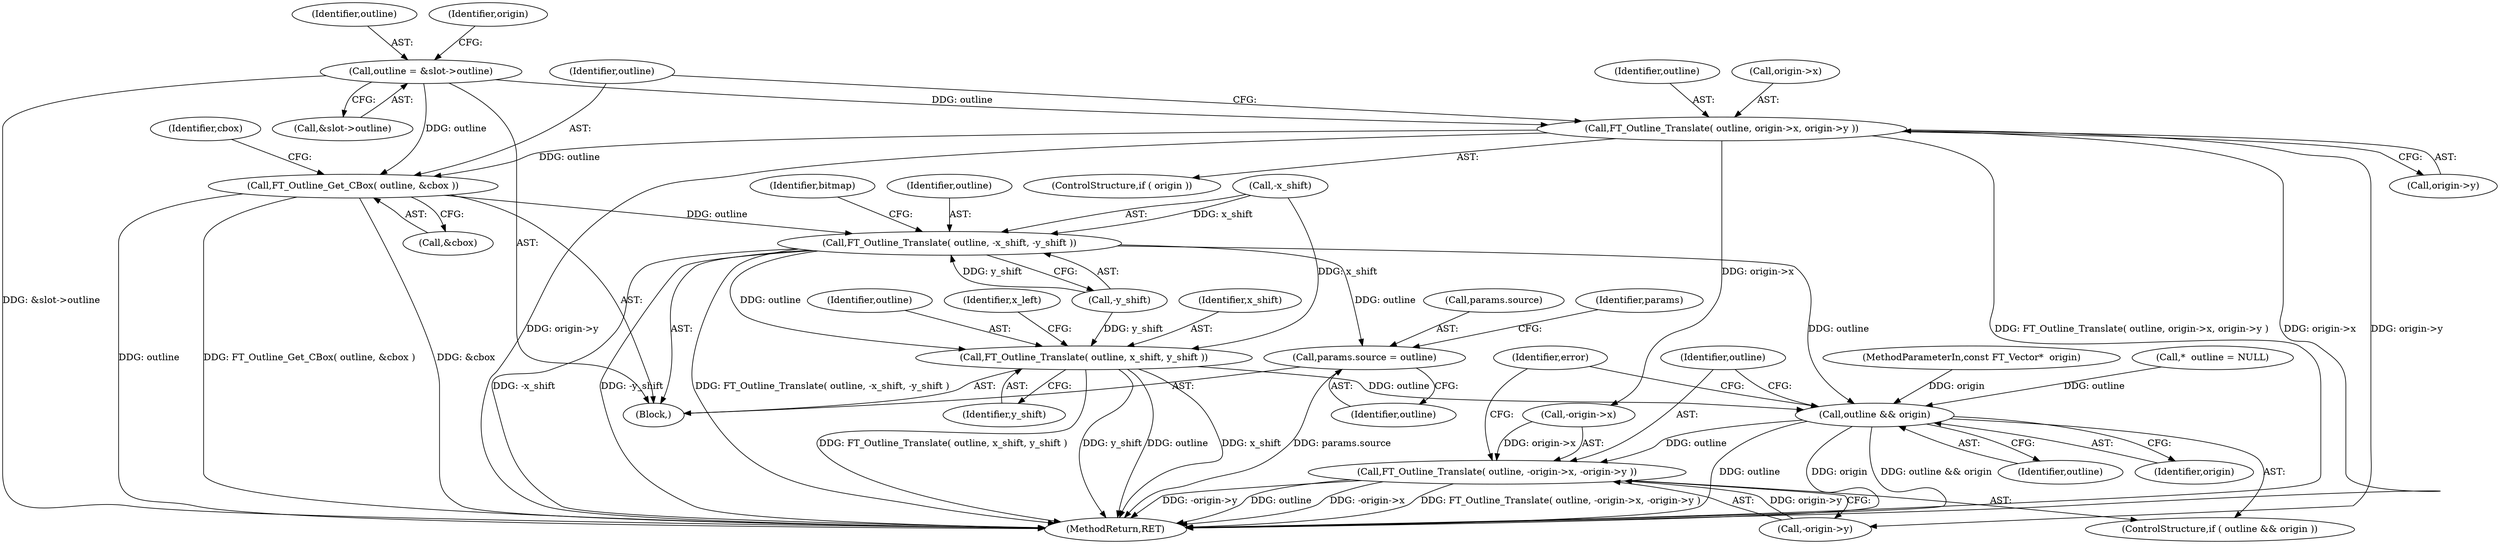 digraph "0_savannah_6305b869d86ff415a33576df6d43729673c66eee_0@pointer" {
"1000189" [label="(Call,FT_Outline_Get_CBox( outline, &cbox ))"];
"1000181" [label="(Call,FT_Outline_Translate( outline, origin->x, origin->y ))"];
"1000173" [label="(Call,outline = &slot->outline)"];
"1000445" [label="(Call,FT_Outline_Translate( outline, -x_shift, -y_shift ))"];
"1000474" [label="(Call,params.source = outline)"];
"1000600" [label="(Call,FT_Outline_Translate( outline, x_shift, y_shift ))"];
"1000638" [label="(Call,outline && origin)"];
"1000641" [label="(Call,FT_Outline_Translate( outline, -origin->x, -origin->y ))"];
"1000653" [label="(MethodReturn,RET)"];
"1000603" [label="(Identifier,y_shift)"];
"1000454" [label="(Identifier,bitmap)"];
"1000601" [label="(Identifier,outline)"];
"1000191" [label="(Call,&cbox)"];
"1000478" [label="(Identifier,outline)"];
"1000607" [label="(Identifier,x_left)"];
"1000475" [label="(Call,params.source)"];
"1000175" [label="(Call,&slot->outline)"];
"1000481" [label="(Identifier,params)"];
"1000639" [label="(Identifier,outline)"];
"1000179" [label="(ControlStructure,if ( origin ))"];
"1000189" [label="(Call,FT_Outline_Get_CBox( outline, &cbox ))"];
"1000447" [label="(Call,-x_shift)"];
"1000642" [label="(Identifier,outline)"];
"1000641" [label="(Call,FT_Outline_Translate( outline, -origin->x, -origin->y ))"];
"1000647" [label="(Call,-origin->y)"];
"1000445" [label="(Call,FT_Outline_Translate( outline, -x_shift, -y_shift ))"];
"1000181" [label="(Call,FT_Outline_Translate( outline, origin->x, origin->y ))"];
"1000602" [label="(Identifier,x_shift)"];
"1000174" [label="(Identifier,outline)"];
"1000600" [label="(Call,FT_Outline_Translate( outline, x_shift, y_shift ))"];
"1000121" [label="(MethodParameterIn,const FT_Vector*  origin)"];
"1000474" [label="(Call,params.source = outline)"];
"1000190" [label="(Identifier,outline)"];
"1000195" [label="(Identifier,cbox)"];
"1000182" [label="(Identifier,outline)"];
"1000173" [label="(Call,outline = &slot->outline)"];
"1000186" [label="(Call,origin->y)"];
"1000652" [label="(Identifier,error)"];
"1000637" [label="(ControlStructure,if ( outline && origin ))"];
"1000126" [label="(Call,*  outline = NULL)"];
"1000180" [label="(Identifier,origin)"];
"1000183" [label="(Call,origin->x)"];
"1000638" [label="(Call,outline && origin)"];
"1000643" [label="(Call,-origin->x)"];
"1000446" [label="(Identifier,outline)"];
"1000449" [label="(Call,-y_shift)"];
"1000640" [label="(Identifier,origin)"];
"1000123" [label="(Block,)"];
"1000189" -> "1000123"  [label="AST: "];
"1000189" -> "1000191"  [label="CFG: "];
"1000190" -> "1000189"  [label="AST: "];
"1000191" -> "1000189"  [label="AST: "];
"1000195" -> "1000189"  [label="CFG: "];
"1000189" -> "1000653"  [label="DDG: outline"];
"1000189" -> "1000653"  [label="DDG: FT_Outline_Get_CBox( outline, &cbox )"];
"1000189" -> "1000653"  [label="DDG: &cbox"];
"1000181" -> "1000189"  [label="DDG: outline"];
"1000173" -> "1000189"  [label="DDG: outline"];
"1000189" -> "1000445"  [label="DDG: outline"];
"1000181" -> "1000179"  [label="AST: "];
"1000181" -> "1000186"  [label="CFG: "];
"1000182" -> "1000181"  [label="AST: "];
"1000183" -> "1000181"  [label="AST: "];
"1000186" -> "1000181"  [label="AST: "];
"1000190" -> "1000181"  [label="CFG: "];
"1000181" -> "1000653"  [label="DDG: origin->y"];
"1000181" -> "1000653"  [label="DDG: FT_Outline_Translate( outline, origin->x, origin->y )"];
"1000181" -> "1000653"  [label="DDG: origin->x"];
"1000173" -> "1000181"  [label="DDG: outline"];
"1000181" -> "1000643"  [label="DDG: origin->x"];
"1000181" -> "1000647"  [label="DDG: origin->y"];
"1000173" -> "1000123"  [label="AST: "];
"1000173" -> "1000175"  [label="CFG: "];
"1000174" -> "1000173"  [label="AST: "];
"1000175" -> "1000173"  [label="AST: "];
"1000180" -> "1000173"  [label="CFG: "];
"1000173" -> "1000653"  [label="DDG: &slot->outline"];
"1000445" -> "1000123"  [label="AST: "];
"1000445" -> "1000449"  [label="CFG: "];
"1000446" -> "1000445"  [label="AST: "];
"1000447" -> "1000445"  [label="AST: "];
"1000449" -> "1000445"  [label="AST: "];
"1000454" -> "1000445"  [label="CFG: "];
"1000445" -> "1000653"  [label="DDG: -x_shift"];
"1000445" -> "1000653"  [label="DDG: -y_shift"];
"1000445" -> "1000653"  [label="DDG: FT_Outline_Translate( outline, -x_shift, -y_shift )"];
"1000447" -> "1000445"  [label="DDG: x_shift"];
"1000449" -> "1000445"  [label="DDG: y_shift"];
"1000445" -> "1000474"  [label="DDG: outline"];
"1000445" -> "1000600"  [label="DDG: outline"];
"1000445" -> "1000638"  [label="DDG: outline"];
"1000474" -> "1000123"  [label="AST: "];
"1000474" -> "1000478"  [label="CFG: "];
"1000475" -> "1000474"  [label="AST: "];
"1000478" -> "1000474"  [label="AST: "];
"1000481" -> "1000474"  [label="CFG: "];
"1000474" -> "1000653"  [label="DDG: params.source"];
"1000600" -> "1000123"  [label="AST: "];
"1000600" -> "1000603"  [label="CFG: "];
"1000601" -> "1000600"  [label="AST: "];
"1000602" -> "1000600"  [label="AST: "];
"1000603" -> "1000600"  [label="AST: "];
"1000607" -> "1000600"  [label="CFG: "];
"1000600" -> "1000653"  [label="DDG: x_shift"];
"1000600" -> "1000653"  [label="DDG: FT_Outline_Translate( outline, x_shift, y_shift )"];
"1000600" -> "1000653"  [label="DDG: y_shift"];
"1000600" -> "1000653"  [label="DDG: outline"];
"1000447" -> "1000600"  [label="DDG: x_shift"];
"1000449" -> "1000600"  [label="DDG: y_shift"];
"1000600" -> "1000638"  [label="DDG: outline"];
"1000638" -> "1000637"  [label="AST: "];
"1000638" -> "1000639"  [label="CFG: "];
"1000638" -> "1000640"  [label="CFG: "];
"1000639" -> "1000638"  [label="AST: "];
"1000640" -> "1000638"  [label="AST: "];
"1000642" -> "1000638"  [label="CFG: "];
"1000652" -> "1000638"  [label="CFG: "];
"1000638" -> "1000653"  [label="DDG: outline && origin"];
"1000638" -> "1000653"  [label="DDG: outline"];
"1000638" -> "1000653"  [label="DDG: origin"];
"1000126" -> "1000638"  [label="DDG: outline"];
"1000121" -> "1000638"  [label="DDG: origin"];
"1000638" -> "1000641"  [label="DDG: outline"];
"1000641" -> "1000637"  [label="AST: "];
"1000641" -> "1000647"  [label="CFG: "];
"1000642" -> "1000641"  [label="AST: "];
"1000643" -> "1000641"  [label="AST: "];
"1000647" -> "1000641"  [label="AST: "];
"1000652" -> "1000641"  [label="CFG: "];
"1000641" -> "1000653"  [label="DDG: -origin->x"];
"1000641" -> "1000653"  [label="DDG: FT_Outline_Translate( outline, -origin->x, -origin->y )"];
"1000641" -> "1000653"  [label="DDG: -origin->y"];
"1000641" -> "1000653"  [label="DDG: outline"];
"1000643" -> "1000641"  [label="DDG: origin->x"];
"1000647" -> "1000641"  [label="DDG: origin->y"];
}
